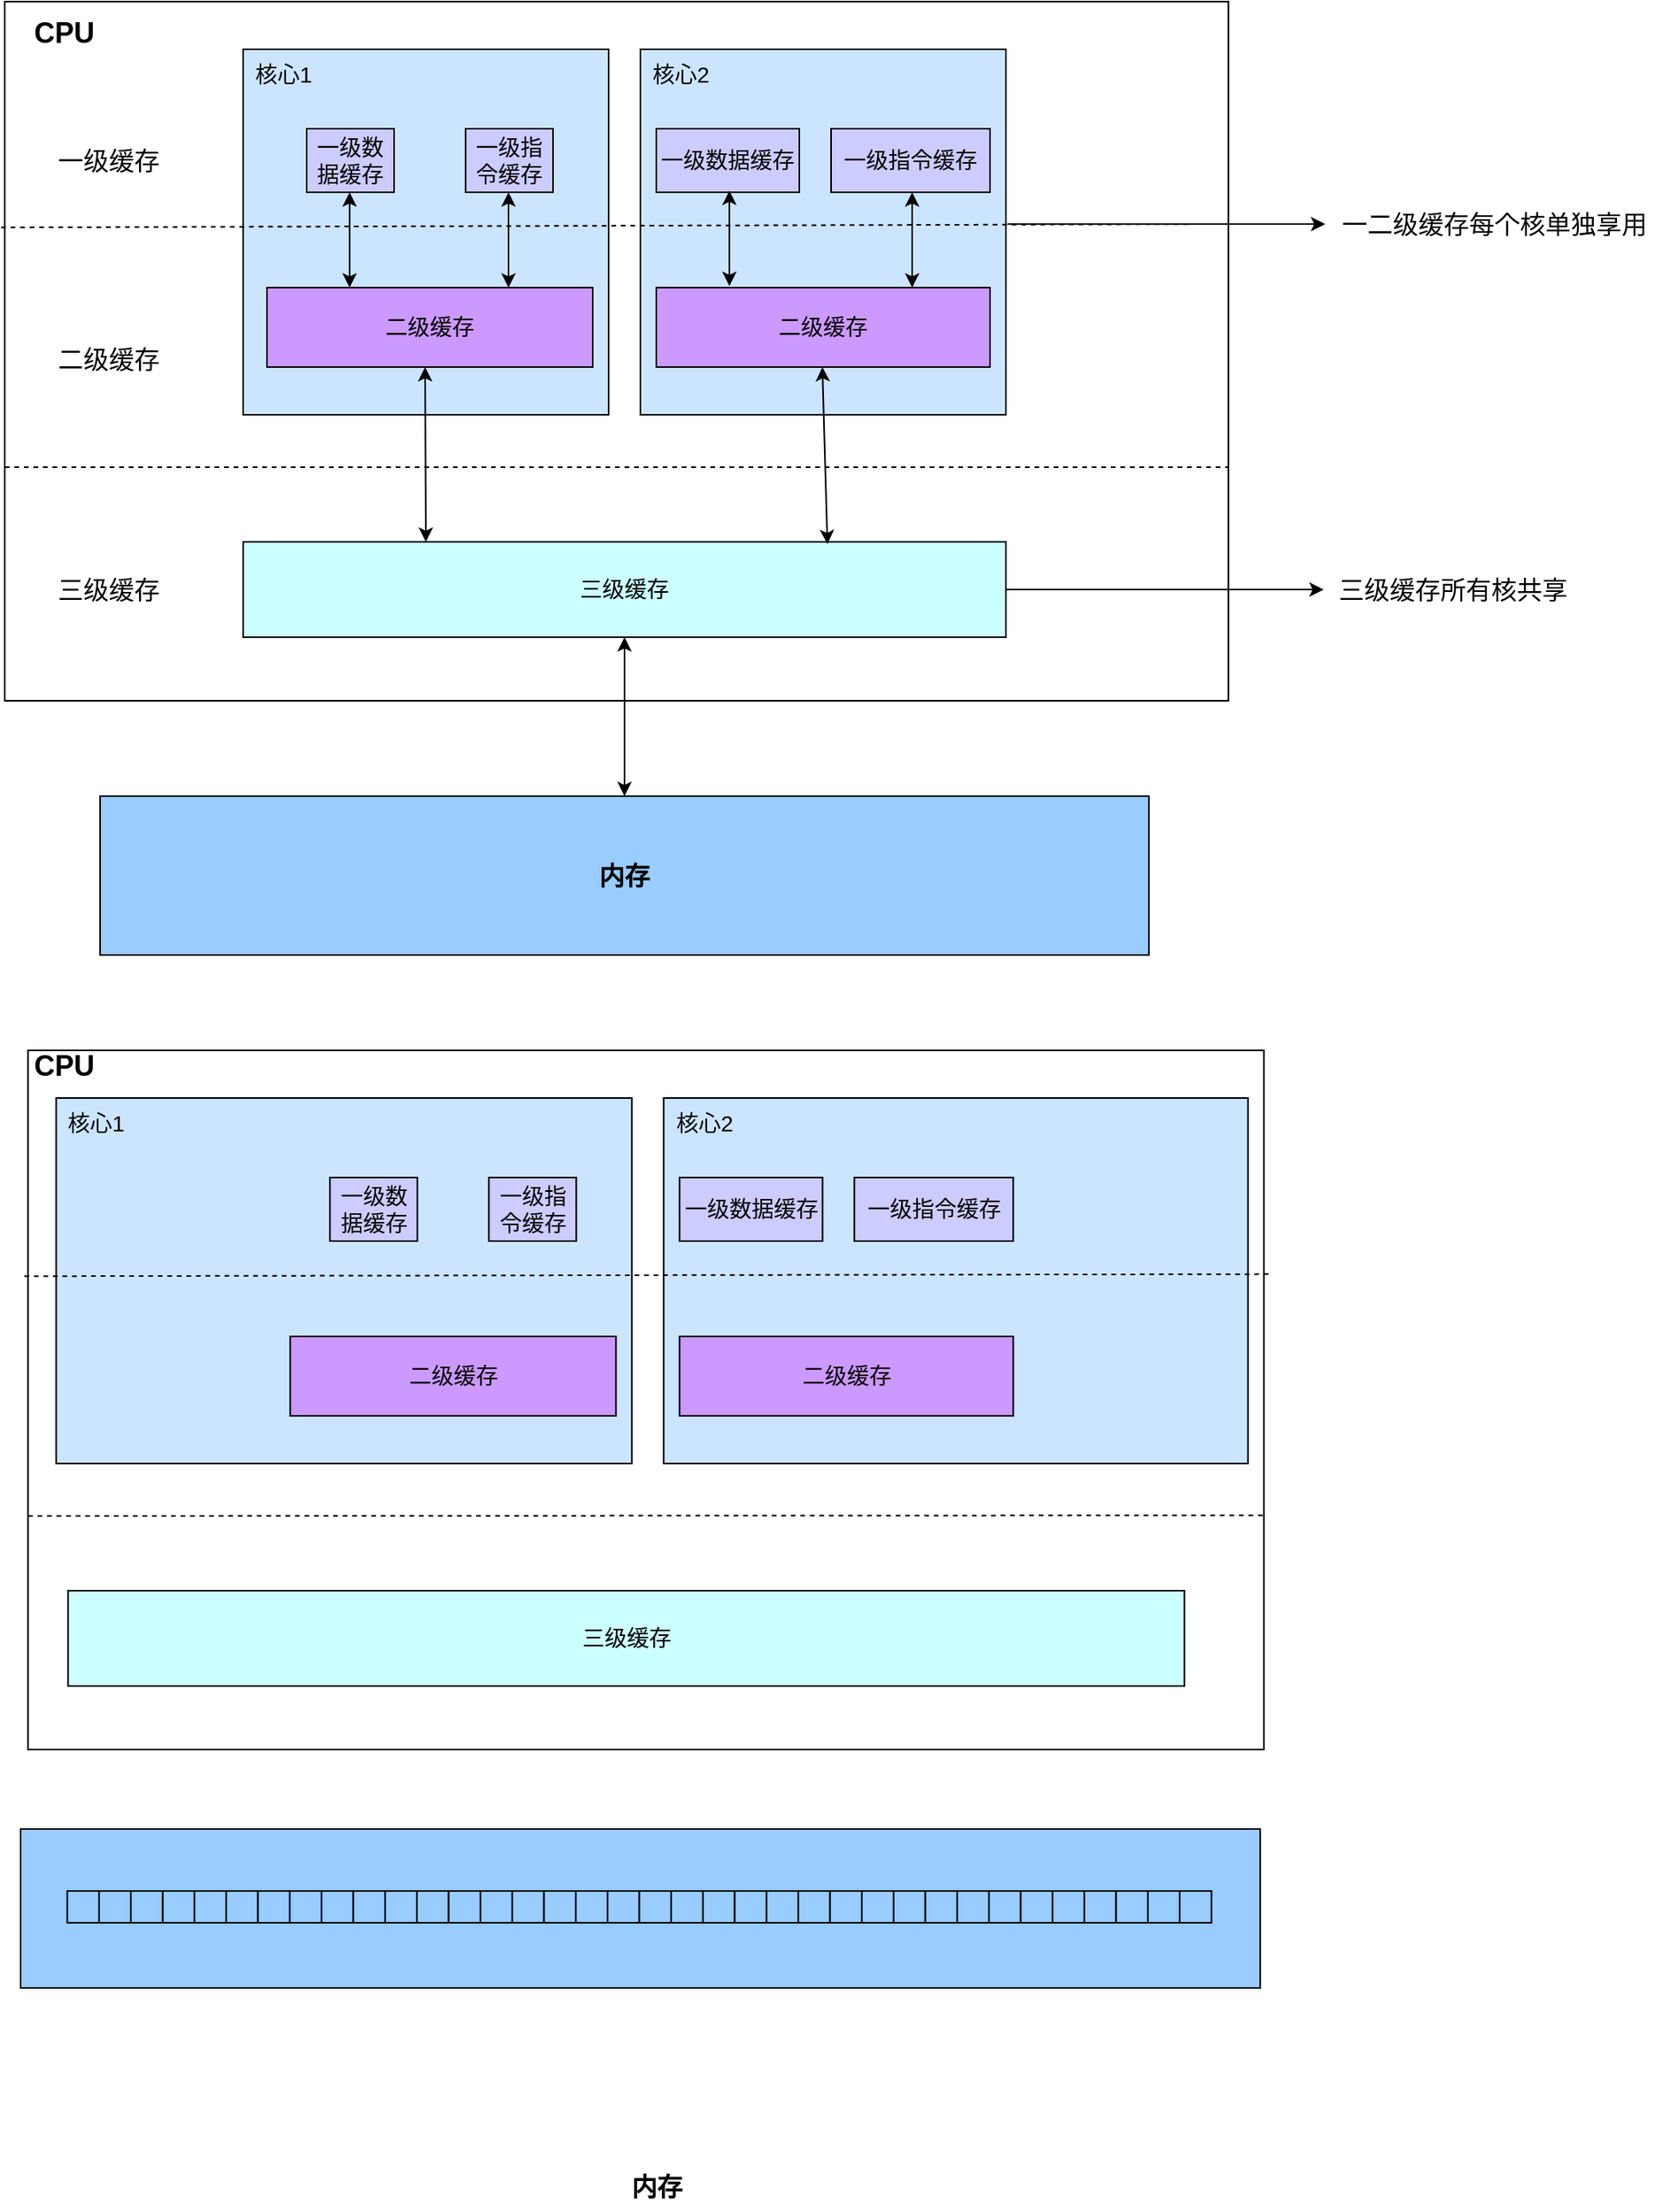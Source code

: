 <mxfile version="18.1.1" type="github">
  <diagram id="BEl3NK7h6jZf3SdG8q6z" name="第 1 页">
    <mxGraphModel dx="1484" dy="907" grid="1" gridSize="10" guides="1" tooltips="1" connect="1" arrows="1" fold="1" page="1" pageScale="1" pageWidth="827" pageHeight="1169" math="0" shadow="0">
      <root>
        <mxCell id="0" />
        <mxCell id="1" parent="0" />
        <mxCell id="noJjr96qnrQlpcES0MQq-1" value="" style="rounded=0;whiteSpace=wrap;html=1;" vertex="1" parent="1">
          <mxGeometry x="80" y="160" width="770" height="440" as="geometry" />
        </mxCell>
        <mxCell id="noJjr96qnrQlpcES0MQq-2" value="" style="rounded=0;whiteSpace=wrap;html=1;fillColor=#CCE5FF;" vertex="1" parent="1">
          <mxGeometry x="230" y="190" width="230" height="230" as="geometry" />
        </mxCell>
        <mxCell id="noJjr96qnrQlpcES0MQq-4" value="" style="rounded=0;whiteSpace=wrap;html=1;fillColor=#CCE5FF;" vertex="1" parent="1">
          <mxGeometry x="480" y="190" width="230" height="230" as="geometry" />
        </mxCell>
        <mxCell id="noJjr96qnrQlpcES0MQq-5" value="&lt;font style=&quot;font-size: 18px;&quot;&gt;&lt;b&gt;CPU&lt;/b&gt;&lt;/font&gt;" style="text;html=1;resizable=0;autosize=1;align=center;verticalAlign=middle;points=[];fillColor=none;strokeColor=none;rounded=0;" vertex="1" parent="1">
          <mxGeometry x="92.31" y="170" width="50" height="20" as="geometry" />
        </mxCell>
        <mxCell id="noJjr96qnrQlpcES0MQq-6" value="&lt;font style=&quot;font-size: 14px;&quot;&gt;核心1&lt;/font&gt;" style="text;html=1;resizable=0;autosize=1;align=center;verticalAlign=middle;points=[];fillColor=none;strokeColor=none;rounded=0;fontSize=18;" vertex="1" parent="1">
          <mxGeometry x="230" y="190" width="50" height="30" as="geometry" />
        </mxCell>
        <mxCell id="noJjr96qnrQlpcES0MQq-7" value="&lt;font style=&quot;font-size: 14px;&quot;&gt;核心2&lt;/font&gt;" style="text;html=1;resizable=0;autosize=1;align=center;verticalAlign=middle;points=[];fillColor=none;strokeColor=none;rounded=0;fontSize=18;" vertex="1" parent="1">
          <mxGeometry x="480" y="190" width="50" height="30" as="geometry" />
        </mxCell>
        <mxCell id="noJjr96qnrQlpcES0MQq-8" value="一级数据缓存" style="rounded=0;whiteSpace=wrap;html=1;fontSize=14;fillColor=#CCCCFF;" vertex="1" parent="1">
          <mxGeometry x="270" y="240" width="55" height="40" as="geometry" />
        </mxCell>
        <mxCell id="noJjr96qnrQlpcES0MQq-11" value="一级指令缓存" style="rounded=0;whiteSpace=wrap;html=1;fontSize=14;fillColor=#CCCCFF;" vertex="1" parent="1">
          <mxGeometry x="370" y="240" width="55" height="40" as="geometry" />
        </mxCell>
        <mxCell id="noJjr96qnrQlpcES0MQq-12" value="一级数据缓存" style="rounded=0;whiteSpace=wrap;html=1;fontSize=14;fillColor=#CCCCFF;" vertex="1" parent="1">
          <mxGeometry x="490" y="240" width="90" height="40" as="geometry" />
        </mxCell>
        <mxCell id="noJjr96qnrQlpcES0MQq-13" value="一级指令缓存" style="rounded=0;whiteSpace=wrap;html=1;fontSize=14;fillColor=#CCCCFF;" vertex="1" parent="1">
          <mxGeometry x="600" y="240" width="100" height="40" as="geometry" />
        </mxCell>
        <mxCell id="noJjr96qnrQlpcES0MQq-14" value="二级缓存" style="rounded=0;whiteSpace=wrap;html=1;fontSize=14;fillColor=#CC99FF;" vertex="1" parent="1">
          <mxGeometry x="245" y="340" width="205" height="50" as="geometry" />
        </mxCell>
        <mxCell id="noJjr96qnrQlpcES0MQq-15" value="二级缓存" style="rounded=0;whiteSpace=wrap;html=1;fontSize=14;fillColor=#CC99FF;" vertex="1" parent="1">
          <mxGeometry x="490" y="340" width="210" height="50" as="geometry" />
        </mxCell>
        <mxCell id="noJjr96qnrQlpcES0MQq-16" value="三级缓存" style="rounded=0;whiteSpace=wrap;html=1;fontSize=14;fillColor=#CCFFFF;" vertex="1" parent="1">
          <mxGeometry x="230" y="500" width="480" height="60" as="geometry" />
        </mxCell>
        <mxCell id="noJjr96qnrQlpcES0MQq-17" value="&lt;font style=&quot;font-size: 18px;&quot;&gt;内存&lt;/font&gt;" style="rounded=0;whiteSpace=wrap;html=1;fontSize=14;fillColor=#99CCFF;" vertex="1" parent="1">
          <mxGeometry x="152.33" y="830" width="660" height="100" as="geometry" />
        </mxCell>
        <mxCell id="noJjr96qnrQlpcES0MQq-19" value="" style="endArrow=classic;startArrow=classic;html=1;rounded=0;fontSize=18;entryX=0.5;entryY=1;entryDx=0;entryDy=0;exitX=0.5;exitY=0;exitDx=0;exitDy=0;" edge="1" parent="1" source="noJjr96qnrQlpcES0MQq-166" target="noJjr96qnrQlpcES0MQq-16">
          <mxGeometry width="50" height="50" relative="1" as="geometry">
            <mxPoint x="510" y="620" as="sourcePoint" />
            <mxPoint x="510" y="520" as="targetPoint" />
          </mxGeometry>
        </mxCell>
        <mxCell id="noJjr96qnrQlpcES0MQq-20" value="" style="endArrow=none;dashed=1;html=1;strokeWidth=1;rounded=0;fontSize=18;exitX=-0.003;exitY=0.323;exitDx=0;exitDy=0;exitPerimeter=0;" edge="1" parent="1" source="noJjr96qnrQlpcES0MQq-1">
          <mxGeometry width="50" height="50" relative="1" as="geometry">
            <mxPoint x="110" y="340" as="sourcePoint" />
            <mxPoint x="850" y="300" as="targetPoint" />
          </mxGeometry>
        </mxCell>
        <mxCell id="noJjr96qnrQlpcES0MQq-21" value="" style="endArrow=none;dashed=1;html=1;strokeWidth=1;rounded=0;fontSize=18;exitX=0;exitY=0.25;exitDx=0;exitDy=0;" edge="1" parent="1">
          <mxGeometry width="50" height="50" relative="1" as="geometry">
            <mxPoint x="80" y="453" as="sourcePoint" />
            <mxPoint x="850" y="453" as="targetPoint" />
          </mxGeometry>
        </mxCell>
        <mxCell id="noJjr96qnrQlpcES0MQq-24" value="" style="endArrow=classic;startArrow=classic;html=1;rounded=0;fontSize=18;entryX=0.5;entryY=1;entryDx=0;entryDy=0;exitX=0.5;exitY=0;exitDx=0;exitDy=0;" edge="1" parent="1">
          <mxGeometry width="50" height="50" relative="1" as="geometry">
            <mxPoint x="536" y="339" as="sourcePoint" />
            <mxPoint x="536" y="279" as="targetPoint" />
          </mxGeometry>
        </mxCell>
        <mxCell id="noJjr96qnrQlpcES0MQq-25" value="" style="endArrow=classic;startArrow=classic;html=1;rounded=0;fontSize=18;entryX=0.5;entryY=1;entryDx=0;entryDy=0;" edge="1" parent="1">
          <mxGeometry width="50" height="50" relative="1" as="geometry">
            <mxPoint x="345" y="500" as="sourcePoint" />
            <mxPoint x="344.5" y="390" as="targetPoint" />
          </mxGeometry>
        </mxCell>
        <mxCell id="noJjr96qnrQlpcES0MQq-26" value="" style="endArrow=classic;startArrow=classic;html=1;rounded=0;fontSize=18;entryX=0.5;entryY=1;entryDx=0;entryDy=0;exitX=0.766;exitY=0.023;exitDx=0;exitDy=0;exitPerimeter=0;" edge="1" parent="1" source="noJjr96qnrQlpcES0MQq-16">
          <mxGeometry width="50" height="50" relative="1" as="geometry">
            <mxPoint x="595" y="480" as="sourcePoint" />
            <mxPoint x="594.5" y="390" as="targetPoint" />
          </mxGeometry>
        </mxCell>
        <mxCell id="noJjr96qnrQlpcES0MQq-27" value="" style="endArrow=classic;startArrow=classic;html=1;rounded=0;fontSize=18;entryX=0.5;entryY=1;entryDx=0;entryDy=0;exitX=0.5;exitY=0;exitDx=0;exitDy=0;" edge="1" parent="1">
          <mxGeometry width="50" height="50" relative="1" as="geometry">
            <mxPoint x="651" y="340" as="sourcePoint" />
            <mxPoint x="651" y="280" as="targetPoint" />
          </mxGeometry>
        </mxCell>
        <mxCell id="noJjr96qnrQlpcES0MQq-28" value="" style="endArrow=classic;startArrow=classic;html=1;rounded=0;fontSize=18;entryX=0.5;entryY=1;entryDx=0;entryDy=0;exitX=0.5;exitY=0;exitDx=0;exitDy=0;" edge="1" parent="1">
          <mxGeometry width="50" height="50" relative="1" as="geometry">
            <mxPoint x="297" y="340" as="sourcePoint" />
            <mxPoint x="297" y="280" as="targetPoint" />
          </mxGeometry>
        </mxCell>
        <mxCell id="noJjr96qnrQlpcES0MQq-29" value="" style="endArrow=classic;startArrow=classic;html=1;rounded=0;fontSize=18;entryX=0.5;entryY=1;entryDx=0;entryDy=0;exitX=0.5;exitY=0;exitDx=0;exitDy=0;" edge="1" parent="1">
          <mxGeometry width="50" height="50" relative="1" as="geometry">
            <mxPoint x="397" y="340" as="sourcePoint" />
            <mxPoint x="397" y="280" as="targetPoint" />
          </mxGeometry>
        </mxCell>
        <mxCell id="noJjr96qnrQlpcES0MQq-30" value="&lt;font style=&quot;font-size: 16px;&quot;&gt;一级缓存&lt;/font&gt;" style="text;html=1;resizable=0;autosize=1;align=center;verticalAlign=middle;points=[];fillColor=none;strokeColor=none;rounded=0;fontSize=18;" vertex="1" parent="1">
          <mxGeometry x="105" y="245" width="80" height="30" as="geometry" />
        </mxCell>
        <mxCell id="noJjr96qnrQlpcES0MQq-31" value="&lt;font style=&quot;font-size: 16px;&quot;&gt;二级缓存&lt;/font&gt;" style="text;html=1;resizable=0;autosize=1;align=center;verticalAlign=middle;points=[];fillColor=none;strokeColor=none;rounded=0;fontSize=18;" vertex="1" parent="1">
          <mxGeometry x="105" y="370" width="80" height="30" as="geometry" />
        </mxCell>
        <mxCell id="noJjr96qnrQlpcES0MQq-37" value="" style="rounded=0;whiteSpace=wrap;html=1;" vertex="1" parent="1">
          <mxGeometry x="94.64" y="820" width="777.69" height="440" as="geometry" />
        </mxCell>
        <mxCell id="noJjr96qnrQlpcES0MQq-39" value="" style="rounded=0;whiteSpace=wrap;html=1;fillColor=#CCE5FF;" vertex="1" parent="1">
          <mxGeometry x="494.64" y="850" width="367.69" height="230" as="geometry" />
        </mxCell>
        <mxCell id="noJjr96qnrQlpcES0MQq-36" value="&lt;font style=&quot;font-size: 16px;&quot;&gt;三级缓存&lt;/font&gt;" style="text;html=1;resizable=0;autosize=1;align=center;verticalAlign=middle;points=[];fillColor=none;strokeColor=none;rounded=0;fontSize=18;" vertex="1" parent="1">
          <mxGeometry x="105" y="515" width="80" height="30" as="geometry" />
        </mxCell>
        <mxCell id="noJjr96qnrQlpcES0MQq-38" value="" style="rounded=0;whiteSpace=wrap;html=1;fillColor=#CCE5FF;" vertex="1" parent="1">
          <mxGeometry x="112.33" y="850" width="362.31" height="230" as="geometry" />
        </mxCell>
        <mxCell id="noJjr96qnrQlpcES0MQq-40" value="&lt;font style=&quot;font-size: 18px;&quot;&gt;&lt;b&gt;CPU&lt;/b&gt;&lt;/font&gt;" style="text;html=1;resizable=0;autosize=1;align=center;verticalAlign=middle;points=[];fillColor=none;strokeColor=none;rounded=0;" vertex="1" parent="1">
          <mxGeometry x="92.33" y="820" width="50" height="20" as="geometry" />
        </mxCell>
        <mxCell id="noJjr96qnrQlpcES0MQq-41" value="&lt;font style=&quot;font-size: 14px;&quot;&gt;核心1&lt;/font&gt;" style="text;html=1;resizable=0;autosize=1;align=center;verticalAlign=middle;points=[];fillColor=none;strokeColor=none;rounded=0;fontSize=18;" vertex="1" parent="1">
          <mxGeometry x="112.33" y="850" width="50" height="30" as="geometry" />
        </mxCell>
        <mxCell id="noJjr96qnrQlpcES0MQq-42" value="&lt;font style=&quot;font-size: 14px;&quot;&gt;核心2&lt;/font&gt;" style="text;html=1;resizable=0;autosize=1;align=center;verticalAlign=middle;points=[];fillColor=none;strokeColor=none;rounded=0;fontSize=18;" vertex="1" parent="1">
          <mxGeometry x="494.64" y="850" width="50" height="30" as="geometry" />
        </mxCell>
        <mxCell id="noJjr96qnrQlpcES0MQq-43" value="一级数据缓存" style="rounded=0;whiteSpace=wrap;html=1;fontSize=14;fillColor=#CCCCFF;" vertex="1" parent="1">
          <mxGeometry x="284.64" y="900" width="55" height="40" as="geometry" />
        </mxCell>
        <mxCell id="noJjr96qnrQlpcES0MQq-44" value="一级指令缓存" style="rounded=0;whiteSpace=wrap;html=1;fontSize=14;fillColor=#CCCCFF;" vertex="1" parent="1">
          <mxGeometry x="384.64" y="900" width="55" height="40" as="geometry" />
        </mxCell>
        <mxCell id="noJjr96qnrQlpcES0MQq-45" value="一级数据缓存" style="rounded=0;whiteSpace=wrap;html=1;fontSize=14;fillColor=#CCCCFF;" vertex="1" parent="1">
          <mxGeometry x="504.64" y="900" width="90" height="40" as="geometry" />
        </mxCell>
        <mxCell id="noJjr96qnrQlpcES0MQq-46" value="一级指令缓存" style="rounded=0;whiteSpace=wrap;html=1;fontSize=14;fillColor=#CCCCFF;" vertex="1" parent="1">
          <mxGeometry x="614.64" y="900" width="100" height="40" as="geometry" />
        </mxCell>
        <mxCell id="noJjr96qnrQlpcES0MQq-47" value="二级缓存" style="rounded=0;whiteSpace=wrap;html=1;fontSize=14;fillColor=#CC99FF;" vertex="1" parent="1">
          <mxGeometry x="259.64" y="1000" width="205" height="50" as="geometry" />
        </mxCell>
        <mxCell id="noJjr96qnrQlpcES0MQq-48" value="二级缓存" style="rounded=0;whiteSpace=wrap;html=1;fontSize=14;fillColor=#CC99FF;" vertex="1" parent="1">
          <mxGeometry x="504.64" y="1000" width="210" height="50" as="geometry" />
        </mxCell>
        <mxCell id="noJjr96qnrQlpcES0MQq-49" value="三级缓存" style="rounded=0;whiteSpace=wrap;html=1;fontSize=14;fillColor=#CCFFFF;" vertex="1" parent="1">
          <mxGeometry x="119.83" y="1160" width="702.5" height="60" as="geometry" />
        </mxCell>
        <mxCell id="noJjr96qnrQlpcES0MQq-50" value="" style="rounded=0;whiteSpace=wrap;html=1;fontSize=14;fillColor=#99CCFF;" vertex="1" parent="1">
          <mxGeometry x="90" y="1310" width="780" height="100" as="geometry" />
        </mxCell>
        <mxCell id="noJjr96qnrQlpcES0MQq-52" value="" style="endArrow=none;dashed=1;html=1;strokeWidth=1;rounded=0;fontSize=18;exitX=-0.003;exitY=0.323;exitDx=0;exitDy=0;exitPerimeter=0;entryX=1.004;entryY=0.32;entryDx=0;entryDy=0;entryPerimeter=0;" edge="1" parent="1" source="noJjr96qnrQlpcES0MQq-37" target="noJjr96qnrQlpcES0MQq-37">
          <mxGeometry width="50" height="50" relative="1" as="geometry">
            <mxPoint x="124.64" y="1000" as="sourcePoint" />
            <mxPoint x="864.64" y="960" as="targetPoint" />
          </mxGeometry>
        </mxCell>
        <mxCell id="noJjr96qnrQlpcES0MQq-53" value="" style="endArrow=none;dashed=1;html=1;strokeWidth=1;rounded=0;fontSize=18;exitX=0;exitY=0.25;exitDx=0;exitDy=0;entryX=1.003;entryY=0.665;entryDx=0;entryDy=0;entryPerimeter=0;" edge="1" parent="1" target="noJjr96qnrQlpcES0MQq-37">
          <mxGeometry width="50" height="50" relative="1" as="geometry">
            <mxPoint x="94.64" y="1113" as="sourcePoint" />
            <mxPoint x="864.64" y="1113" as="targetPoint" />
          </mxGeometry>
        </mxCell>
        <mxCell id="noJjr96qnrQlpcES0MQq-63" value="&lt;font style=&quot;font-size: 16px;&quot;&gt;&lt;b&gt;内存&lt;/b&gt;&lt;/font&gt;" style="text;html=1;resizable=0;autosize=1;align=center;verticalAlign=middle;points=[];fillColor=none;strokeColor=none;rounded=0;fontSize=18;" vertex="1" parent="1">
          <mxGeometry x="464.64" y="1520" width="50" height="30" as="geometry" />
        </mxCell>
        <mxCell id="noJjr96qnrQlpcES0MQq-68" value="" style="shape=table;html=1;whiteSpace=wrap;startSize=0;container=1;collapsible=0;childLayout=tableLayout;fontSize=16;fillColor=#99CCFF;" vertex="1" parent="1">
          <mxGeometry x="179.33" y="1349" width="60" height="20" as="geometry" />
        </mxCell>
        <mxCell id="noJjr96qnrQlpcES0MQq-69" value="" style="shape=tableRow;horizontal=0;startSize=0;swimlaneHead=0;swimlaneBody=0;top=0;left=0;bottom=0;right=0;collapsible=0;dropTarget=0;fillColor=none;points=[[0,0.5],[1,0.5]];portConstraint=eastwest;fontSize=16;" vertex="1" parent="noJjr96qnrQlpcES0MQq-68">
          <mxGeometry width="60" height="20" as="geometry" />
        </mxCell>
        <mxCell id="noJjr96qnrQlpcES0MQq-70" value="" style="shape=partialRectangle;html=1;whiteSpace=wrap;connectable=0;fillColor=none;top=0;left=0;bottom=0;right=0;overflow=hidden;fontSize=16;" vertex="1" parent="noJjr96qnrQlpcES0MQq-69">
          <mxGeometry width="20" height="20" as="geometry">
            <mxRectangle width="20" height="20" as="alternateBounds" />
          </mxGeometry>
        </mxCell>
        <mxCell id="noJjr96qnrQlpcES0MQq-71" value="" style="shape=partialRectangle;html=1;whiteSpace=wrap;connectable=0;fillColor=none;top=0;left=0;bottom=0;right=0;overflow=hidden;fontSize=16;" vertex="1" parent="noJjr96qnrQlpcES0MQq-69">
          <mxGeometry x="20" width="20" height="20" as="geometry">
            <mxRectangle width="20" height="20" as="alternateBounds" />
          </mxGeometry>
        </mxCell>
        <mxCell id="noJjr96qnrQlpcES0MQq-72" value="" style="shape=partialRectangle;html=1;whiteSpace=wrap;connectable=0;fillColor=none;top=0;left=0;bottom=0;right=0;overflow=hidden;fontSize=16;" vertex="1" parent="noJjr96qnrQlpcES0MQq-69">
          <mxGeometry x="40" width="20" height="20" as="geometry">
            <mxRectangle width="20" height="20" as="alternateBounds" />
          </mxGeometry>
        </mxCell>
        <mxCell id="noJjr96qnrQlpcES0MQq-106" value="" style="shape=table;html=1;whiteSpace=wrap;startSize=0;container=1;collapsible=0;childLayout=tableLayout;fontSize=16;fillColor=#99CCFF;" vertex="1" parent="1">
          <mxGeometry x="239.33" y="1349" width="60" height="20" as="geometry" />
        </mxCell>
        <mxCell id="noJjr96qnrQlpcES0MQq-107" value="" style="shape=tableRow;horizontal=0;startSize=0;swimlaneHead=0;swimlaneBody=0;top=0;left=0;bottom=0;right=0;collapsible=0;dropTarget=0;fillColor=none;points=[[0,0.5],[1,0.5]];portConstraint=eastwest;fontSize=16;" vertex="1" parent="noJjr96qnrQlpcES0MQq-106">
          <mxGeometry width="60" height="20" as="geometry" />
        </mxCell>
        <mxCell id="noJjr96qnrQlpcES0MQq-108" value="" style="shape=partialRectangle;html=1;whiteSpace=wrap;connectable=0;fillColor=none;top=0;left=0;bottom=0;right=0;overflow=hidden;fontSize=16;" vertex="1" parent="noJjr96qnrQlpcES0MQq-107">
          <mxGeometry width="20" height="20" as="geometry">
            <mxRectangle width="20" height="20" as="alternateBounds" />
          </mxGeometry>
        </mxCell>
        <mxCell id="noJjr96qnrQlpcES0MQq-109" value="" style="shape=partialRectangle;html=1;whiteSpace=wrap;connectable=0;fillColor=none;top=0;left=0;bottom=0;right=0;overflow=hidden;fontSize=16;" vertex="1" parent="noJjr96qnrQlpcES0MQq-107">
          <mxGeometry x="20" width="20" height="20" as="geometry">
            <mxRectangle width="20" height="20" as="alternateBounds" />
          </mxGeometry>
        </mxCell>
        <mxCell id="noJjr96qnrQlpcES0MQq-110" value="" style="shape=partialRectangle;html=1;whiteSpace=wrap;connectable=0;fillColor=none;top=0;left=0;bottom=0;right=0;overflow=hidden;fontSize=16;" vertex="1" parent="noJjr96qnrQlpcES0MQq-107">
          <mxGeometry x="40" width="20" height="20" as="geometry">
            <mxRectangle width="20" height="20" as="alternateBounds" />
          </mxGeometry>
        </mxCell>
        <mxCell id="noJjr96qnrQlpcES0MQq-111" value="" style="shape=table;html=1;whiteSpace=wrap;startSize=0;container=1;collapsible=0;childLayout=tableLayout;fontSize=16;fillColor=#99CCFF;" vertex="1" parent="1">
          <mxGeometry x="299.33" y="1349" width="60" height="20" as="geometry" />
        </mxCell>
        <mxCell id="noJjr96qnrQlpcES0MQq-112" value="" style="shape=tableRow;horizontal=0;startSize=0;swimlaneHead=0;swimlaneBody=0;top=0;left=0;bottom=0;right=0;collapsible=0;dropTarget=0;fillColor=none;points=[[0,0.5],[1,0.5]];portConstraint=eastwest;fontSize=16;" vertex="1" parent="noJjr96qnrQlpcES0MQq-111">
          <mxGeometry width="60" height="20" as="geometry" />
        </mxCell>
        <mxCell id="noJjr96qnrQlpcES0MQq-113" value="" style="shape=partialRectangle;html=1;whiteSpace=wrap;connectable=0;fillColor=none;top=0;left=0;bottom=0;right=0;overflow=hidden;fontSize=16;" vertex="1" parent="noJjr96qnrQlpcES0MQq-112">
          <mxGeometry width="20" height="20" as="geometry">
            <mxRectangle width="20" height="20" as="alternateBounds" />
          </mxGeometry>
        </mxCell>
        <mxCell id="noJjr96qnrQlpcES0MQq-114" value="" style="shape=partialRectangle;html=1;whiteSpace=wrap;connectable=0;fillColor=none;top=0;left=0;bottom=0;right=0;overflow=hidden;fontSize=16;" vertex="1" parent="noJjr96qnrQlpcES0MQq-112">
          <mxGeometry x="20" width="20" height="20" as="geometry">
            <mxRectangle width="20" height="20" as="alternateBounds" />
          </mxGeometry>
        </mxCell>
        <mxCell id="noJjr96qnrQlpcES0MQq-115" value="" style="shape=partialRectangle;html=1;whiteSpace=wrap;connectable=0;fillColor=none;top=0;left=0;bottom=0;right=0;overflow=hidden;fontSize=16;" vertex="1" parent="noJjr96qnrQlpcES0MQq-112">
          <mxGeometry x="40" width="20" height="20" as="geometry">
            <mxRectangle width="20" height="20" as="alternateBounds" />
          </mxGeometry>
        </mxCell>
        <mxCell id="noJjr96qnrQlpcES0MQq-116" value="" style="shape=table;html=1;whiteSpace=wrap;startSize=0;container=1;collapsible=0;childLayout=tableLayout;fontSize=16;fillColor=#99CCFF;" vertex="1" parent="1">
          <mxGeometry x="359.33" y="1349" width="60" height="20" as="geometry" />
        </mxCell>
        <mxCell id="noJjr96qnrQlpcES0MQq-117" value="" style="shape=tableRow;horizontal=0;startSize=0;swimlaneHead=0;swimlaneBody=0;top=0;left=0;bottom=0;right=0;collapsible=0;dropTarget=0;fillColor=none;points=[[0,0.5],[1,0.5]];portConstraint=eastwest;fontSize=16;" vertex="1" parent="noJjr96qnrQlpcES0MQq-116">
          <mxGeometry width="60" height="20" as="geometry" />
        </mxCell>
        <mxCell id="noJjr96qnrQlpcES0MQq-118" value="" style="shape=partialRectangle;html=1;whiteSpace=wrap;connectable=0;fillColor=none;top=0;left=0;bottom=0;right=0;overflow=hidden;fontSize=16;" vertex="1" parent="noJjr96qnrQlpcES0MQq-117">
          <mxGeometry width="20" height="20" as="geometry">
            <mxRectangle width="20" height="20" as="alternateBounds" />
          </mxGeometry>
        </mxCell>
        <mxCell id="noJjr96qnrQlpcES0MQq-119" value="" style="shape=partialRectangle;html=1;whiteSpace=wrap;connectable=0;fillColor=none;top=0;left=0;bottom=0;right=0;overflow=hidden;fontSize=16;" vertex="1" parent="noJjr96qnrQlpcES0MQq-117">
          <mxGeometry x="20" width="20" height="20" as="geometry">
            <mxRectangle width="20" height="20" as="alternateBounds" />
          </mxGeometry>
        </mxCell>
        <mxCell id="noJjr96qnrQlpcES0MQq-120" value="" style="shape=partialRectangle;html=1;whiteSpace=wrap;connectable=0;fillColor=none;top=0;left=0;bottom=0;right=0;overflow=hidden;fontSize=16;" vertex="1" parent="noJjr96qnrQlpcES0MQq-117">
          <mxGeometry x="40" width="20" height="20" as="geometry">
            <mxRectangle width="20" height="20" as="alternateBounds" />
          </mxGeometry>
        </mxCell>
        <mxCell id="noJjr96qnrQlpcES0MQq-121" value="" style="shape=table;html=1;whiteSpace=wrap;startSize=0;container=1;collapsible=0;childLayout=tableLayout;fontSize=16;fillColor=#99CCFF;" vertex="1" parent="1">
          <mxGeometry x="419.33" y="1349" width="60" height="20" as="geometry" />
        </mxCell>
        <mxCell id="noJjr96qnrQlpcES0MQq-122" value="" style="shape=tableRow;horizontal=0;startSize=0;swimlaneHead=0;swimlaneBody=0;top=0;left=0;bottom=0;right=0;collapsible=0;dropTarget=0;fillColor=none;points=[[0,0.5],[1,0.5]];portConstraint=eastwest;fontSize=16;" vertex="1" parent="noJjr96qnrQlpcES0MQq-121">
          <mxGeometry width="60" height="20" as="geometry" />
        </mxCell>
        <mxCell id="noJjr96qnrQlpcES0MQq-123" value="" style="shape=partialRectangle;html=1;whiteSpace=wrap;connectable=0;fillColor=none;top=0;left=0;bottom=0;right=0;overflow=hidden;fontSize=16;" vertex="1" parent="noJjr96qnrQlpcES0MQq-122">
          <mxGeometry width="20" height="20" as="geometry">
            <mxRectangle width="20" height="20" as="alternateBounds" />
          </mxGeometry>
        </mxCell>
        <mxCell id="noJjr96qnrQlpcES0MQq-124" value="" style="shape=partialRectangle;html=1;whiteSpace=wrap;connectable=0;fillColor=none;top=0;left=0;bottom=0;right=0;overflow=hidden;fontSize=16;" vertex="1" parent="noJjr96qnrQlpcES0MQq-122">
          <mxGeometry x="20" width="20" height="20" as="geometry">
            <mxRectangle width="20" height="20" as="alternateBounds" />
          </mxGeometry>
        </mxCell>
        <mxCell id="noJjr96qnrQlpcES0MQq-125" value="" style="shape=partialRectangle;html=1;whiteSpace=wrap;connectable=0;fillColor=none;top=0;left=0;bottom=0;right=0;overflow=hidden;fontSize=16;" vertex="1" parent="noJjr96qnrQlpcES0MQq-122">
          <mxGeometry x="40" width="20" height="20" as="geometry">
            <mxRectangle width="20" height="20" as="alternateBounds" />
          </mxGeometry>
        </mxCell>
        <mxCell id="noJjr96qnrQlpcES0MQq-126" value="" style="shape=table;html=1;whiteSpace=wrap;startSize=0;container=1;collapsible=0;childLayout=tableLayout;fontSize=16;fillColor=#99CCFF;" vertex="1" parent="1">
          <mxGeometry x="479.33" y="1349" width="60" height="20" as="geometry" />
        </mxCell>
        <mxCell id="noJjr96qnrQlpcES0MQq-127" value="" style="shape=tableRow;horizontal=0;startSize=0;swimlaneHead=0;swimlaneBody=0;top=0;left=0;bottom=0;right=0;collapsible=0;dropTarget=0;fillColor=none;points=[[0,0.5],[1,0.5]];portConstraint=eastwest;fontSize=16;" vertex="1" parent="noJjr96qnrQlpcES0MQq-126">
          <mxGeometry width="60" height="20" as="geometry" />
        </mxCell>
        <mxCell id="noJjr96qnrQlpcES0MQq-128" value="" style="shape=partialRectangle;html=1;whiteSpace=wrap;connectable=0;fillColor=none;top=0;left=0;bottom=0;right=0;overflow=hidden;fontSize=16;" vertex="1" parent="noJjr96qnrQlpcES0MQq-127">
          <mxGeometry width="20" height="20" as="geometry">
            <mxRectangle width="20" height="20" as="alternateBounds" />
          </mxGeometry>
        </mxCell>
        <mxCell id="noJjr96qnrQlpcES0MQq-129" value="" style="shape=partialRectangle;html=1;whiteSpace=wrap;connectable=0;fillColor=none;top=0;left=0;bottom=0;right=0;overflow=hidden;fontSize=16;" vertex="1" parent="noJjr96qnrQlpcES0MQq-127">
          <mxGeometry x="20" width="20" height="20" as="geometry">
            <mxRectangle width="20" height="20" as="alternateBounds" />
          </mxGeometry>
        </mxCell>
        <mxCell id="noJjr96qnrQlpcES0MQq-130" value="" style="shape=partialRectangle;html=1;whiteSpace=wrap;connectable=0;fillColor=none;top=0;left=0;bottom=0;right=0;overflow=hidden;fontSize=16;" vertex="1" parent="noJjr96qnrQlpcES0MQq-127">
          <mxGeometry x="40" width="20" height="20" as="geometry">
            <mxRectangle width="20" height="20" as="alternateBounds" />
          </mxGeometry>
        </mxCell>
        <mxCell id="noJjr96qnrQlpcES0MQq-131" value="" style="shape=table;html=1;whiteSpace=wrap;startSize=0;container=1;collapsible=0;childLayout=tableLayout;fontSize=16;fillColor=#99CCFF;" vertex="1" parent="1">
          <mxGeometry x="539.33" y="1349" width="60" height="20" as="geometry" />
        </mxCell>
        <mxCell id="noJjr96qnrQlpcES0MQq-132" value="" style="shape=tableRow;horizontal=0;startSize=0;swimlaneHead=0;swimlaneBody=0;top=0;left=0;bottom=0;right=0;collapsible=0;dropTarget=0;fillColor=none;points=[[0,0.5],[1,0.5]];portConstraint=eastwest;fontSize=16;" vertex="1" parent="noJjr96qnrQlpcES0MQq-131">
          <mxGeometry width="60" height="20" as="geometry" />
        </mxCell>
        <mxCell id="noJjr96qnrQlpcES0MQq-133" value="" style="shape=partialRectangle;html=1;whiteSpace=wrap;connectable=0;fillColor=none;top=0;left=0;bottom=0;right=0;overflow=hidden;fontSize=16;" vertex="1" parent="noJjr96qnrQlpcES0MQq-132">
          <mxGeometry width="20" height="20" as="geometry">
            <mxRectangle width="20" height="20" as="alternateBounds" />
          </mxGeometry>
        </mxCell>
        <mxCell id="noJjr96qnrQlpcES0MQq-134" value="" style="shape=partialRectangle;html=1;whiteSpace=wrap;connectable=0;fillColor=none;top=0;left=0;bottom=0;right=0;overflow=hidden;fontSize=16;" vertex="1" parent="noJjr96qnrQlpcES0MQq-132">
          <mxGeometry x="20" width="20" height="20" as="geometry">
            <mxRectangle width="20" height="20" as="alternateBounds" />
          </mxGeometry>
        </mxCell>
        <mxCell id="noJjr96qnrQlpcES0MQq-135" value="" style="shape=partialRectangle;html=1;whiteSpace=wrap;connectable=0;fillColor=none;top=0;left=0;bottom=0;right=0;overflow=hidden;fontSize=16;" vertex="1" parent="noJjr96qnrQlpcES0MQq-132">
          <mxGeometry x="40" width="20" height="20" as="geometry">
            <mxRectangle width="20" height="20" as="alternateBounds" />
          </mxGeometry>
        </mxCell>
        <mxCell id="noJjr96qnrQlpcES0MQq-136" value="" style="shape=table;html=1;whiteSpace=wrap;startSize=0;container=1;collapsible=0;childLayout=tableLayout;fontSize=16;fillColor=#99CCFF;" vertex="1" parent="1">
          <mxGeometry x="599.33" y="1349" width="60" height="20" as="geometry" />
        </mxCell>
        <mxCell id="noJjr96qnrQlpcES0MQq-137" value="" style="shape=tableRow;horizontal=0;startSize=0;swimlaneHead=0;swimlaneBody=0;top=0;left=0;bottom=0;right=0;collapsible=0;dropTarget=0;fillColor=none;points=[[0,0.5],[1,0.5]];portConstraint=eastwest;fontSize=16;" vertex="1" parent="noJjr96qnrQlpcES0MQq-136">
          <mxGeometry width="60" height="20" as="geometry" />
        </mxCell>
        <mxCell id="noJjr96qnrQlpcES0MQq-138" value="" style="shape=partialRectangle;html=1;whiteSpace=wrap;connectable=0;fillColor=none;top=0;left=0;bottom=0;right=0;overflow=hidden;fontSize=16;" vertex="1" parent="noJjr96qnrQlpcES0MQq-137">
          <mxGeometry width="20" height="20" as="geometry">
            <mxRectangle width="20" height="20" as="alternateBounds" />
          </mxGeometry>
        </mxCell>
        <mxCell id="noJjr96qnrQlpcES0MQq-139" value="" style="shape=partialRectangle;html=1;whiteSpace=wrap;connectable=0;fillColor=none;top=0;left=0;bottom=0;right=0;overflow=hidden;fontSize=16;" vertex="1" parent="noJjr96qnrQlpcES0MQq-137">
          <mxGeometry x="20" width="20" height="20" as="geometry">
            <mxRectangle width="20" height="20" as="alternateBounds" />
          </mxGeometry>
        </mxCell>
        <mxCell id="noJjr96qnrQlpcES0MQq-140" value="" style="shape=partialRectangle;html=1;whiteSpace=wrap;connectable=0;fillColor=none;top=0;left=0;bottom=0;right=0;overflow=hidden;fontSize=16;" vertex="1" parent="noJjr96qnrQlpcES0MQq-137">
          <mxGeometry x="40" width="20" height="20" as="geometry">
            <mxRectangle width="20" height="20" as="alternateBounds" />
          </mxGeometry>
        </mxCell>
        <mxCell id="noJjr96qnrQlpcES0MQq-141" value="" style="shape=table;html=1;whiteSpace=wrap;startSize=0;container=1;collapsible=0;childLayout=tableLayout;fontSize=16;fillColor=#99CCFF;" vertex="1" parent="1">
          <mxGeometry x="659.33" y="1349" width="60" height="20" as="geometry" />
        </mxCell>
        <mxCell id="noJjr96qnrQlpcES0MQq-142" value="" style="shape=tableRow;horizontal=0;startSize=0;swimlaneHead=0;swimlaneBody=0;top=0;left=0;bottom=0;right=0;collapsible=0;dropTarget=0;fillColor=none;points=[[0,0.5],[1,0.5]];portConstraint=eastwest;fontSize=16;" vertex="1" parent="noJjr96qnrQlpcES0MQq-141">
          <mxGeometry width="60" height="20" as="geometry" />
        </mxCell>
        <mxCell id="noJjr96qnrQlpcES0MQq-143" value="" style="shape=partialRectangle;html=1;whiteSpace=wrap;connectable=0;fillColor=none;top=0;left=0;bottom=0;right=0;overflow=hidden;fontSize=16;" vertex="1" parent="noJjr96qnrQlpcES0MQq-142">
          <mxGeometry width="20" height="20" as="geometry">
            <mxRectangle width="20" height="20" as="alternateBounds" />
          </mxGeometry>
        </mxCell>
        <mxCell id="noJjr96qnrQlpcES0MQq-144" value="" style="shape=partialRectangle;html=1;whiteSpace=wrap;connectable=0;fillColor=none;top=0;left=0;bottom=0;right=0;overflow=hidden;fontSize=16;" vertex="1" parent="noJjr96qnrQlpcES0MQq-142">
          <mxGeometry x="20" width="20" height="20" as="geometry">
            <mxRectangle width="20" height="20" as="alternateBounds" />
          </mxGeometry>
        </mxCell>
        <mxCell id="noJjr96qnrQlpcES0MQq-145" value="" style="shape=partialRectangle;html=1;whiteSpace=wrap;connectable=0;fillColor=none;top=0;left=0;bottom=0;right=0;overflow=hidden;fontSize=16;" vertex="1" parent="noJjr96qnrQlpcES0MQq-142">
          <mxGeometry x="40" width="20" height="20" as="geometry">
            <mxRectangle width="20" height="20" as="alternateBounds" />
          </mxGeometry>
        </mxCell>
        <mxCell id="noJjr96qnrQlpcES0MQq-151" value="" style="shape=table;html=1;whiteSpace=wrap;startSize=0;container=1;collapsible=0;childLayout=tableLayout;fontSize=16;fillColor=#99CCFF;" vertex="1" parent="1">
          <mxGeometry x="719.33" y="1349" width="60" height="20" as="geometry" />
        </mxCell>
        <mxCell id="noJjr96qnrQlpcES0MQq-152" value="" style="shape=tableRow;horizontal=0;startSize=0;swimlaneHead=0;swimlaneBody=0;top=0;left=0;bottom=0;right=0;collapsible=0;dropTarget=0;fillColor=none;points=[[0,0.5],[1,0.5]];portConstraint=eastwest;fontSize=16;" vertex="1" parent="noJjr96qnrQlpcES0MQq-151">
          <mxGeometry width="60" height="20" as="geometry" />
        </mxCell>
        <mxCell id="noJjr96qnrQlpcES0MQq-153" value="" style="shape=partialRectangle;html=1;whiteSpace=wrap;connectable=0;fillColor=none;top=0;left=0;bottom=0;right=0;overflow=hidden;fontSize=16;" vertex="1" parent="noJjr96qnrQlpcES0MQq-152">
          <mxGeometry width="20" height="20" as="geometry">
            <mxRectangle width="20" height="20" as="alternateBounds" />
          </mxGeometry>
        </mxCell>
        <mxCell id="noJjr96qnrQlpcES0MQq-154" value="" style="shape=partialRectangle;html=1;whiteSpace=wrap;connectable=0;fillColor=none;top=0;left=0;bottom=0;right=0;overflow=hidden;fontSize=16;" vertex="1" parent="noJjr96qnrQlpcES0MQq-152">
          <mxGeometry x="20" width="20" height="20" as="geometry">
            <mxRectangle width="20" height="20" as="alternateBounds" />
          </mxGeometry>
        </mxCell>
        <mxCell id="noJjr96qnrQlpcES0MQq-155" value="" style="shape=partialRectangle;html=1;whiteSpace=wrap;connectable=0;fillColor=none;top=0;left=0;bottom=0;right=0;overflow=hidden;fontSize=16;" vertex="1" parent="noJjr96qnrQlpcES0MQq-152">
          <mxGeometry x="40" width="20" height="20" as="geometry">
            <mxRectangle width="20" height="20" as="alternateBounds" />
          </mxGeometry>
        </mxCell>
        <mxCell id="noJjr96qnrQlpcES0MQq-161" value="" style="endArrow=classic;html=1;rounded=0;fontSize=16;strokeWidth=1;exitX=1;exitY=0.5;exitDx=0;exitDy=0;" edge="1" parent="1" source="noJjr96qnrQlpcES0MQq-16">
          <mxGeometry width="50" height="50" relative="1" as="geometry">
            <mxPoint x="730" y="560" as="sourcePoint" />
            <mxPoint x="910" y="530" as="targetPoint" />
          </mxGeometry>
        </mxCell>
        <mxCell id="noJjr96qnrQlpcES0MQq-162" value="三级缓存所有核共享" style="text;html=1;resizable=0;autosize=1;align=center;verticalAlign=middle;points=[];fillColor=none;strokeColor=none;rounded=0;fontSize=16;" vertex="1" parent="1">
          <mxGeometry x="911" y="520" width="160" height="20" as="geometry" />
        </mxCell>
        <mxCell id="noJjr96qnrQlpcES0MQq-163" value="" style="endArrow=classic;html=1;rounded=0;fontSize=16;strokeWidth=1;exitX=1;exitY=0.5;exitDx=0;exitDy=0;" edge="1" parent="1">
          <mxGeometry width="50" height="50" relative="1" as="geometry">
            <mxPoint x="711" y="300" as="sourcePoint" />
            <mxPoint x="911" y="300" as="targetPoint" />
          </mxGeometry>
        </mxCell>
        <mxCell id="noJjr96qnrQlpcES0MQq-164" value="一二级缓存每个核单独享用" style="text;html=1;resizable=0;autosize=1;align=center;verticalAlign=middle;points=[];fillColor=none;strokeColor=none;rounded=0;fontSize=16;" vertex="1" parent="1">
          <mxGeometry x="912" y="290" width="210" height="20" as="geometry" />
        </mxCell>
        <mxCell id="noJjr96qnrQlpcES0MQq-166" value="&lt;b style=&quot;font-size: 16px;&quot;&gt;内存&lt;/b&gt;" style="rounded=0;whiteSpace=wrap;html=1;fontSize=14;fillColor=#99CCFF;" vertex="1" parent="1">
          <mxGeometry x="140" y="660" width="660" height="100" as="geometry" />
        </mxCell>
        <mxCell id="noJjr96qnrQlpcES0MQq-168" value="" style="shape=table;html=1;whiteSpace=wrap;startSize=0;container=1;collapsible=0;childLayout=tableLayout;fontSize=16;fillColor=#99CCFF;" vertex="1" parent="1">
          <mxGeometry x="119.33" y="1349" width="60" height="20" as="geometry" />
        </mxCell>
        <mxCell id="noJjr96qnrQlpcES0MQq-169" value="" style="shape=tableRow;horizontal=0;startSize=0;swimlaneHead=0;swimlaneBody=0;top=0;left=0;bottom=0;right=0;collapsible=0;dropTarget=0;fillColor=none;points=[[0,0.5],[1,0.5]];portConstraint=eastwest;fontSize=16;" vertex="1" parent="noJjr96qnrQlpcES0MQq-168">
          <mxGeometry width="60" height="20" as="geometry" />
        </mxCell>
        <mxCell id="noJjr96qnrQlpcES0MQq-170" value="" style="shape=partialRectangle;html=1;whiteSpace=wrap;connectable=0;fillColor=none;top=0;left=0;bottom=0;right=0;overflow=hidden;fontSize=16;" vertex="1" parent="noJjr96qnrQlpcES0MQq-169">
          <mxGeometry width="20" height="20" as="geometry">
            <mxRectangle width="20" height="20" as="alternateBounds" />
          </mxGeometry>
        </mxCell>
        <mxCell id="noJjr96qnrQlpcES0MQq-171" value="" style="shape=partialRectangle;html=1;whiteSpace=wrap;connectable=0;fillColor=none;top=0;left=0;bottom=0;right=0;overflow=hidden;fontSize=16;" vertex="1" parent="noJjr96qnrQlpcES0MQq-169">
          <mxGeometry x="20" width="20" height="20" as="geometry">
            <mxRectangle width="20" height="20" as="alternateBounds" />
          </mxGeometry>
        </mxCell>
        <mxCell id="noJjr96qnrQlpcES0MQq-172" value="" style="shape=partialRectangle;html=1;whiteSpace=wrap;connectable=0;fillColor=none;top=0;left=0;bottom=0;right=0;overflow=hidden;fontSize=16;" vertex="1" parent="noJjr96qnrQlpcES0MQq-169">
          <mxGeometry x="40" width="20" height="20" as="geometry">
            <mxRectangle width="20" height="20" as="alternateBounds" />
          </mxGeometry>
        </mxCell>
        <mxCell id="noJjr96qnrQlpcES0MQq-173" value="" style="shape=table;html=1;whiteSpace=wrap;startSize=0;container=1;collapsible=0;childLayout=tableLayout;fontSize=16;fillColor=#99CCFF;" vertex="1" parent="1">
          <mxGeometry x="779.33" y="1349" width="60" height="20" as="geometry" />
        </mxCell>
        <mxCell id="noJjr96qnrQlpcES0MQq-174" value="" style="shape=tableRow;horizontal=0;startSize=0;swimlaneHead=0;swimlaneBody=0;top=0;left=0;bottom=0;right=0;collapsible=0;dropTarget=0;fillColor=none;points=[[0,0.5],[1,0.5]];portConstraint=eastwest;fontSize=16;" vertex="1" parent="noJjr96qnrQlpcES0MQq-173">
          <mxGeometry width="60" height="20" as="geometry" />
        </mxCell>
        <mxCell id="noJjr96qnrQlpcES0MQq-175" value="" style="shape=partialRectangle;html=1;whiteSpace=wrap;connectable=0;fillColor=none;top=0;left=0;bottom=0;right=0;overflow=hidden;fontSize=16;" vertex="1" parent="noJjr96qnrQlpcES0MQq-174">
          <mxGeometry width="20" height="20" as="geometry">
            <mxRectangle width="20" height="20" as="alternateBounds" />
          </mxGeometry>
        </mxCell>
        <mxCell id="noJjr96qnrQlpcES0MQq-176" value="" style="shape=partialRectangle;html=1;whiteSpace=wrap;connectable=0;fillColor=none;top=0;left=0;bottom=0;right=0;overflow=hidden;fontSize=16;" vertex="1" parent="noJjr96qnrQlpcES0MQq-174">
          <mxGeometry x="20" width="20" height="20" as="geometry">
            <mxRectangle width="20" height="20" as="alternateBounds" />
          </mxGeometry>
        </mxCell>
        <mxCell id="noJjr96qnrQlpcES0MQq-177" value="" style="shape=partialRectangle;html=1;whiteSpace=wrap;connectable=0;fillColor=none;top=0;left=0;bottom=0;right=0;overflow=hidden;fontSize=16;" vertex="1" parent="noJjr96qnrQlpcES0MQq-174">
          <mxGeometry x="40" width="20" height="20" as="geometry">
            <mxRectangle width="20" height="20" as="alternateBounds" />
          </mxGeometry>
        </mxCell>
      </root>
    </mxGraphModel>
  </diagram>
</mxfile>
